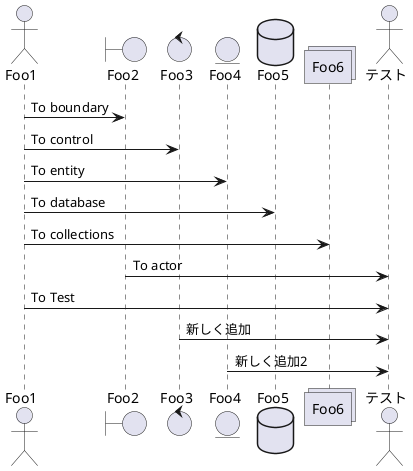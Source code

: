 @startuml
actor Foo1
boundary Foo2
control Foo3
entity Foo4
database Foo5
collections Foo6
actor テスト
Foo1 -> Foo2 : To boundary
Foo1 -> Foo3 : To control
Foo1 -> Foo4 : To entity
Foo1 -> Foo5 : To database
Foo1 -> Foo6 : To collections
Foo2 -> テスト : To actor
Foo1 -> テスト : To Test
Foo3 -> テスト : 新しく追加
Foo4 -> テスト : 新しく追加2
@enduml
